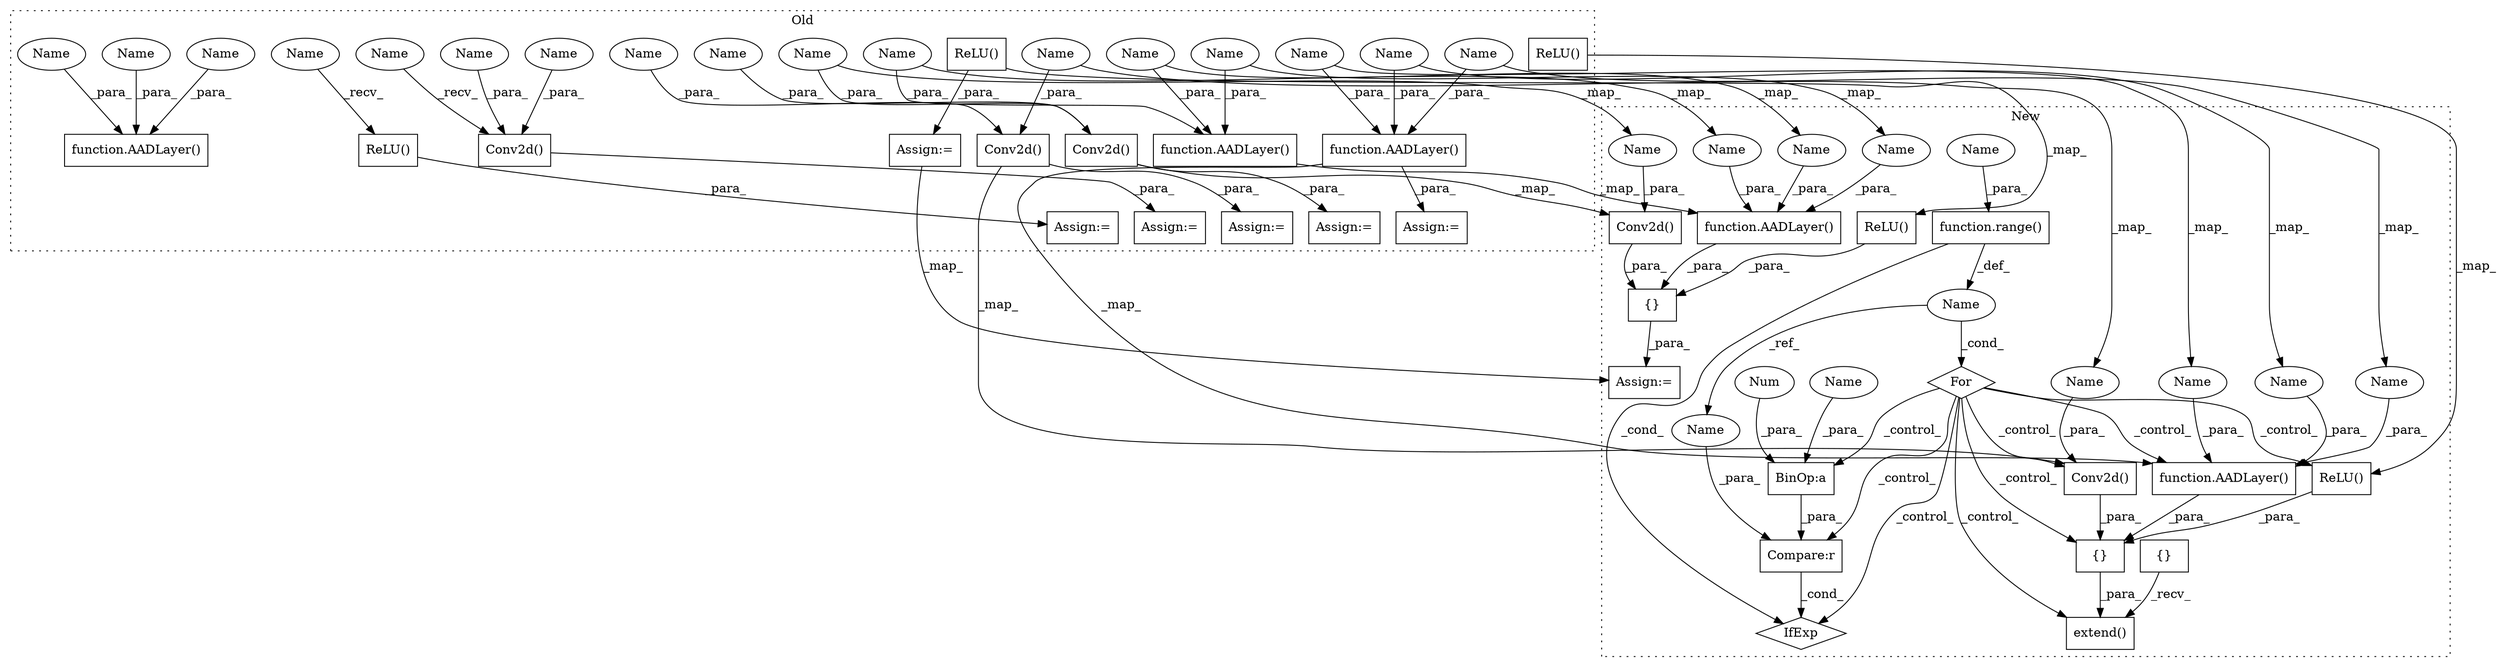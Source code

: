 digraph G {
subgraph cluster0 {
1 [label="function.AADLayer()" a="75" s="1470,1496" l="9,1" shape="box"];
7 [label="Conv2d()" a="75" s="1700,1719" l="10,49" shape="box"];
10 [label="function.AADLayer()" a="75" s="1651,1677" l="9,1" shape="box"];
11 [label="Conv2d()" a="75" s="1914,1933" l="10,49" shape="box"];
15 [label="function.AADLayer()" a="75" s="1861,1887" l="9,1" shape="box"];
17 [label="Conv2d()" a="75" s="1519,1537" l="10,49" shape="box"];
22 [label="ReLU()" a="75" s="1790" l="21" shape="box"];
24 [label="Assign:=" a="68" s="1648" l="3" shape="box"];
25 [label="ReLU()" a="75" s="2008" l="21" shape="box"];
26 [label="Assign:=" a="68" s="1697" l="3" shape="box"];
27 [label="ReLU()" a="75" s="1608" l="21" shape="box"];
29 [label="Assign:=" a="68" s="2005" l="3" shape="box"];
30 [label="Assign:=" a="68" s="1516" l="3" shape="box"];
31 [label="Assign:=" a="68" s="1911" l="3" shape="box"];
32 [label="Assign:=" a="68" s="1787" l="3" shape="box"];
39 [label="Name" a="87" s="1710" l="3" shape="ellipse"];
40 [label="Name" a="87" s="1529" l="3" shape="ellipse"];
41 [label="Name" a="87" s="1479" l="3" shape="ellipse"];
42 [label="Name" a="87" s="1924" l="3" shape="ellipse"];
43 [label="Name" a="87" s="1660" l="3" shape="ellipse"];
44 [label="Name" a="87" s="1534" l="3" shape="ellipse"];
45 [label="Name" a="87" s="1870" l="3" shape="ellipse"];
46 [label="Name" a="87" s="1929" l="4" shape="ellipse"];
47 [label="Name" a="87" s="1715" l="4" shape="ellipse"];
50 [label="Name" a="87" s="1519" l="2" shape="ellipse"];
51 [label="Name" a="87" s="2008" l="2" shape="ellipse"];
56 [label="Name" a="87" s="1883" l="4" shape="ellipse"];
57 [label="Name" a="87" s="1673" l="4" shape="ellipse"];
58 [label="Name" a="87" s="1492" l="4" shape="ellipse"];
59 [label="Name" a="87" s="1875" l="6" shape="ellipse"];
60 [label="Name" a="87" s="1665" l="6" shape="ellipse"];
61 [label="Name" a="87" s="1484" l="6" shape="ellipse"];
label = "Old";
style="dotted";
}
subgraph cluster1 {
2 [label="{}" a="59" s="2037,2219" l="1,0" shape="box"];
3 [label="function.range()" a="75" s="1934,1950" l="6,1" shape="box"];
4 [label="BinOp:a" a="82" s="1993" l="1" shape="box"];
5 [label="Compare:r" a="40" s="1978" l="18" shape="box"];
6 [label="IfExp" a="51" s="1974,1996" l="4,6" shape="diamond"];
8 [label="Conv2d()" a="75" s="2152,2170" l="10,49" shape="box"];
9 [label="function.AADLayer()" a="75" s="2038,2064" l="9,1" shape="box"];
12 [label="Conv2d()" a="75" s="2487,2506" l="10,49" shape="box"];
13 [label="{}" a="59" s="2374,2555" l="1,0" shape="box"];
14 [label="function.AADLayer()" a="75" s="2375,2401" l="9,1" shape="box"];
16 [label="Name" a="87" s="1929" l="1" shape="ellipse"];
18 [label="For" a="107" s="1925,1951" l="4,14" shape="diamond"];
19 [label="extend()" a="75" s="2019,2251" l="18,1" shape="box"];
20 [label="{}" a="59" s="1914,1914" l="2,1" shape="box"];
21 [label="Num" a="76" s="1994" l="1" shape="ellipse"];
23 [label="ReLU()" a="75" s="2434" l="21" shape="box"];
28 [label="ReLU()" a="75" s="2098" l="21" shape="box"];
33 [label="Assign:=" a="68" s="2371" l="3" shape="box"];
34 [label="Name" a="87" s="1978" l="1" shape="ellipse"];
35 [label="Name" a="87" s="2162" l="3" shape="ellipse"];
36 [label="Name" a="87" s="2497" l="3" shape="ellipse"];
37 [label="Name" a="87" s="2384" l="3" shape="ellipse"];
38 [label="Name" a="87" s="2047" l="3" shape="ellipse"];
48 [label="Name" a="87" s="1940" l="10" shape="ellipse"];
49 [label="Name" a="87" s="1983" l="10" shape="ellipse"];
52 [label="Name" a="87" s="2397" l="4" shape="ellipse"];
53 [label="Name" a="87" s="2060" l="4" shape="ellipse"];
54 [label="Name" a="87" s="2389" l="6" shape="ellipse"];
55 [label="Name" a="87" s="2052" l="6" shape="ellipse"];
label = "New";
style="dotted";
}
2 -> 19 [label="_para_"];
3 -> 6 [label="_cond_"];
3 -> 16 [label="_def_"];
4 -> 5 [label="_para_"];
5 -> 6 [label="_cond_"];
7 -> 8 [label="_map_"];
7 -> 26 [label="_para_"];
8 -> 2 [label="_para_"];
9 -> 2 [label="_para_"];
10 -> 24 [label="_para_"];
10 -> 9 [label="_map_"];
11 -> 12 [label="_map_"];
11 -> 31 [label="_para_"];
12 -> 13 [label="_para_"];
13 -> 33 [label="_para_"];
14 -> 13 [label="_para_"];
15 -> 14 [label="_map_"];
16 -> 18 [label="_cond_"];
16 -> 34 [label="_ref_"];
17 -> 30 [label="_para_"];
18 -> 28 [label="_control_"];
18 -> 9 [label="_control_"];
18 -> 4 [label="_control_"];
18 -> 5 [label="_control_"];
18 -> 6 [label="_control_"];
18 -> 8 [label="_control_"];
18 -> 19 [label="_control_"];
18 -> 2 [label="_control_"];
20 -> 19 [label="_recv_"];
21 -> 4 [label="_para_"];
22 -> 32 [label="_para_"];
22 -> 23 [label="_map_"];
23 -> 13 [label="_para_"];
25 -> 29 [label="_para_"];
27 -> 28 [label="_map_"];
28 -> 2 [label="_para_"];
32 -> 33 [label="_map_"];
34 -> 5 [label="_para_"];
35 -> 8 [label="_para_"];
36 -> 12 [label="_para_"];
37 -> 14 [label="_para_"];
38 -> 9 [label="_para_"];
39 -> 7 [label="_para_"];
39 -> 35 [label="_map_"];
40 -> 17 [label="_para_"];
41 -> 1 [label="_para_"];
42 -> 36 [label="_map_"];
42 -> 11 [label="_para_"];
43 -> 10 [label="_para_"];
43 -> 38 [label="_map_"];
44 -> 17 [label="_para_"];
45 -> 15 [label="_para_"];
45 -> 37 [label="_map_"];
46 -> 11 [label="_para_"];
47 -> 7 [label="_para_"];
48 -> 3 [label="_para_"];
49 -> 4 [label="_para_"];
50 -> 17 [label="_recv_"];
51 -> 25 [label="_recv_"];
52 -> 14 [label="_para_"];
53 -> 9 [label="_para_"];
54 -> 14 [label="_para_"];
55 -> 9 [label="_para_"];
56 -> 15 [label="_para_"];
56 -> 52 [label="_map_"];
57 -> 53 [label="_map_"];
57 -> 10 [label="_para_"];
58 -> 1 [label="_para_"];
59 -> 54 [label="_map_"];
59 -> 15 [label="_para_"];
60 -> 10 [label="_para_"];
60 -> 55 [label="_map_"];
61 -> 1 [label="_para_"];
}